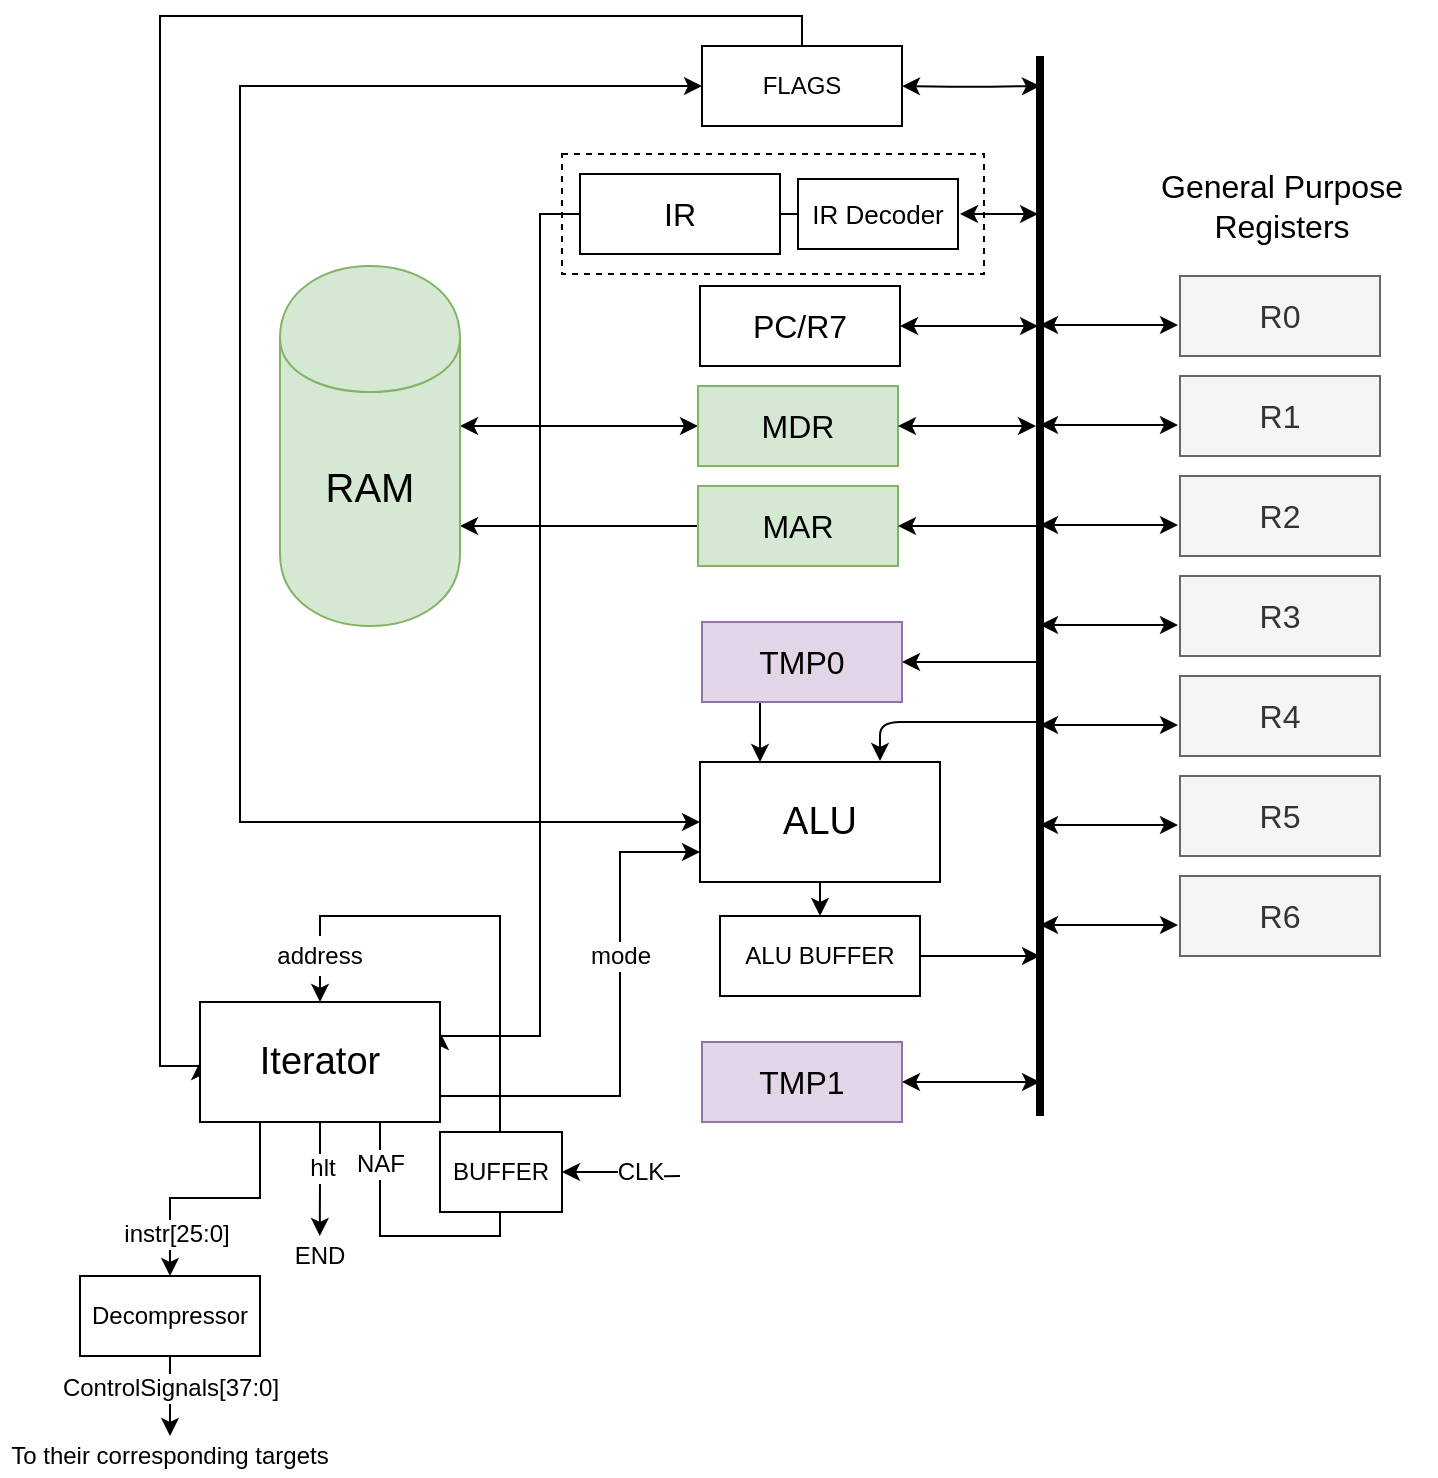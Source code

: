 <mxfile version="12.3.2" type="device" pages="1"><diagram id="rEtOQVhriV5oF6DCWLlc" name="Page-1"><mxGraphModel dx="1958" dy="824" grid="1" gridSize="10" guides="1" tooltips="1" connect="1" arrows="1" fold="1" page="1" pageScale="1" pageWidth="850" pageHeight="1100" math="0" shadow="0"><root><mxCell id="0"/><mxCell id="1" parent="0"/><mxCell id="JqTpd0ktetrkqey_3xNA-10" value="" style="rounded=0;whiteSpace=wrap;html=1;dashed=1;" vertex="1" parent="1"><mxGeometry x="261" y="219" width="211" height="60" as="geometry"/></mxCell><mxCell id="8F-LLzKpFCXrzS5mq5PU-5" style="edgeStyle=orthogonalEdgeStyle;rounded=0;orthogonalLoop=1;jettySize=auto;html=1;exitX=0.5;exitY=1;exitDx=0;exitDy=0;entryX=0.25;entryY=0;entryDx=0;entryDy=0;" parent="1" source="8F-LLzKpFCXrzS5mq5PU-1" target="8F-LLzKpFCXrzS5mq5PU-4" edge="1"><mxGeometry relative="1" as="geometry"/></mxCell><mxCell id="8F-LLzKpFCXrzS5mq5PU-1" value="&lt;font style=&quot;font-size: 16px&quot;&gt;TMP0&lt;/font&gt;" style="rounded=0;whiteSpace=wrap;html=1;fillColor=#e1d5e7;strokeColor=#9673a6;" parent="1" vertex="1"><mxGeometry x="331" y="453" width="100" height="40" as="geometry"/></mxCell><mxCell id="8F-LLzKpFCXrzS5mq5PU-9" style="edgeStyle=orthogonalEdgeStyle;rounded=0;orthogonalLoop=1;jettySize=auto;html=1;exitX=0.5;exitY=1;exitDx=0;exitDy=0;entryX=0.5;entryY=0;entryDx=0;entryDy=0;" parent="1" source="8F-LLzKpFCXrzS5mq5PU-4" target="8F-LLzKpFCXrzS5mq5PU-8" edge="1"><mxGeometry relative="1" as="geometry"/></mxCell><mxCell id="8F-LLzKpFCXrzS5mq5PU-4" value="&lt;font style=&quot;font-size: 19px&quot;&gt;ALU&lt;/font&gt;" style="rounded=0;whiteSpace=wrap;html=1;" parent="1" vertex="1"><mxGeometry x="330" y="523" width="120" height="60" as="geometry"/></mxCell><mxCell id="8F-LLzKpFCXrzS5mq5PU-10" style="edgeStyle=orthogonalEdgeStyle;rounded=0;orthogonalLoop=1;jettySize=auto;html=1;exitX=1;exitY=0.5;exitDx=0;exitDy=0;" parent="1" source="8F-LLzKpFCXrzS5mq5PU-8" edge="1"><mxGeometry relative="1" as="geometry"><mxPoint x="500" y="620" as="targetPoint"/></mxGeometry></mxCell><mxCell id="8F-LLzKpFCXrzS5mq5PU-8" value="&lt;font&gt;&lt;font style=&quot;font-size: 12px&quot;&gt;ALU BUFFER&lt;/font&gt;&lt;br&gt;&lt;/font&gt;" style="rounded=0;whiteSpace=wrap;html=1;" parent="1" vertex="1"><mxGeometry x="340" y="600" width="100" height="40" as="geometry"/></mxCell><mxCell id="8F-LLzKpFCXrzS5mq5PU-13" value="" style="endArrow=none;html=1;strokeWidth=4;rounded=1;" parent="1" edge="1"><mxGeometry width="50" height="50" relative="1" as="geometry"><mxPoint x="500" y="700" as="sourcePoint"/><mxPoint x="500" y="170" as="targetPoint"/></mxGeometry></mxCell><mxCell id="8F-LLzKpFCXrzS5mq5PU-16" value="" style="endArrow=classic;html=1;strokeWidth=1;" parent="1" edge="1"><mxGeometry width="50" height="50" relative="1" as="geometry"><mxPoint x="500" y="503" as="sourcePoint"/><mxPoint x="420" y="522.5" as="targetPoint"/><Array as="points"><mxPoint x="420" y="503"/></Array></mxGeometry></mxCell><mxCell id="8F-LLzKpFCXrzS5mq5PU-17" value="" style="endArrow=classic;html=1;strokeWidth=1;entryX=1;entryY=0.5;entryDx=0;entryDy=0;" parent="1" target="8F-LLzKpFCXrzS5mq5PU-1" edge="1"><mxGeometry width="50" height="50" relative="1" as="geometry"><mxPoint x="500" y="473" as="sourcePoint"/><mxPoint x="550" y="423" as="targetPoint"/></mxGeometry></mxCell><mxCell id="8F-LLzKpFCXrzS5mq5PU-20" value="&lt;font style=&quot;font-size: 16px&quot;&gt;R6&lt;br&gt;&lt;/font&gt;" style="rounded=0;whiteSpace=wrap;html=1;fillColor=#f5f5f5;strokeColor=#666666;fontColor=#333333;" parent="1" vertex="1"><mxGeometry x="570" y="580" width="100" height="40" as="geometry"/></mxCell><mxCell id="8F-LLzKpFCXrzS5mq5PU-21" value="" style="endArrow=classic;startArrow=classic;html=1;" parent="1" edge="1"><mxGeometry width="50" height="50" relative="1" as="geometry"><mxPoint x="500" y="604.5" as="sourcePoint"/><mxPoint x="569" y="604.5" as="targetPoint"/></mxGeometry></mxCell><mxCell id="8F-LLzKpFCXrzS5mq5PU-22" value="&lt;font style=&quot;font-size: 16px&quot;&gt;R5&lt;br&gt;&lt;/font&gt;" style="rounded=0;whiteSpace=wrap;html=1;fillColor=#f5f5f5;strokeColor=#666666;fontColor=#333333;" parent="1" vertex="1"><mxGeometry x="570" y="530" width="100" height="40" as="geometry"/></mxCell><mxCell id="8F-LLzKpFCXrzS5mq5PU-23" value="" style="endArrow=classic;startArrow=classic;html=1;" parent="1" edge="1"><mxGeometry width="50" height="50" relative="1" as="geometry"><mxPoint x="500" y="554.5" as="sourcePoint"/><mxPoint x="569" y="554.5" as="targetPoint"/></mxGeometry></mxCell><mxCell id="8F-LLzKpFCXrzS5mq5PU-24" value="&lt;font style=&quot;font-size: 16px&quot;&gt;R4&lt;br&gt;&lt;/font&gt;" style="rounded=0;whiteSpace=wrap;html=1;fillColor=#f5f5f5;strokeColor=#666666;fontColor=#333333;" parent="1" vertex="1"><mxGeometry x="570" y="480" width="100" height="40" as="geometry"/></mxCell><mxCell id="8F-LLzKpFCXrzS5mq5PU-25" value="" style="endArrow=classic;startArrow=classic;html=1;" parent="1" edge="1"><mxGeometry width="50" height="50" relative="1" as="geometry"><mxPoint x="500" y="504.5" as="sourcePoint"/><mxPoint x="569" y="504.5" as="targetPoint"/></mxGeometry></mxCell><mxCell id="8F-LLzKpFCXrzS5mq5PU-26" value="&lt;font style=&quot;font-size: 16px&quot;&gt;R3&lt;br&gt;&lt;/font&gt;" style="rounded=0;whiteSpace=wrap;html=1;fillColor=#f5f5f5;strokeColor=#666666;fontColor=#333333;" parent="1" vertex="1"><mxGeometry x="570" y="430" width="100" height="40" as="geometry"/></mxCell><mxCell id="8F-LLzKpFCXrzS5mq5PU-27" value="" style="endArrow=classic;startArrow=classic;html=1;" parent="1" edge="1"><mxGeometry width="50" height="50" relative="1" as="geometry"><mxPoint x="500" y="454.5" as="sourcePoint"/><mxPoint x="569" y="454.5" as="targetPoint"/></mxGeometry></mxCell><mxCell id="8F-LLzKpFCXrzS5mq5PU-28" value="&lt;font style=&quot;font-size: 16px&quot;&gt;R2&lt;br&gt;&lt;/font&gt;" style="rounded=0;whiteSpace=wrap;html=1;fillColor=#f5f5f5;strokeColor=#666666;fontColor=#333333;" parent="1" vertex="1"><mxGeometry x="570" y="380" width="100" height="40" as="geometry"/></mxCell><mxCell id="8F-LLzKpFCXrzS5mq5PU-29" value="" style="endArrow=classic;startArrow=classic;html=1;" parent="1" edge="1"><mxGeometry width="50" height="50" relative="1" as="geometry"><mxPoint x="500" y="404.5" as="sourcePoint"/><mxPoint x="569" y="404.5" as="targetPoint"/></mxGeometry></mxCell><mxCell id="8F-LLzKpFCXrzS5mq5PU-30" value="&lt;font style=&quot;font-size: 16px&quot;&gt;R1&lt;br&gt;&lt;/font&gt;" style="rounded=0;whiteSpace=wrap;html=1;fillColor=#f5f5f5;strokeColor=#666666;fontColor=#333333;" parent="1" vertex="1"><mxGeometry x="570" y="330" width="100" height="40" as="geometry"/></mxCell><mxCell id="8F-LLzKpFCXrzS5mq5PU-31" value="" style="endArrow=classic;startArrow=classic;html=1;" parent="1" edge="1"><mxGeometry width="50" height="50" relative="1" as="geometry"><mxPoint x="500" y="354.5" as="sourcePoint"/><mxPoint x="569" y="354.5" as="targetPoint"/></mxGeometry></mxCell><mxCell id="8F-LLzKpFCXrzS5mq5PU-32" value="&lt;font style=&quot;font-size: 16px&quot;&gt;R0&lt;br&gt;&lt;/font&gt;" style="rounded=0;whiteSpace=wrap;html=1;fillColor=#f5f5f5;strokeColor=#666666;fontColor=#333333;" parent="1" vertex="1"><mxGeometry x="570" y="280" width="100" height="40" as="geometry"/></mxCell><mxCell id="8F-LLzKpFCXrzS5mq5PU-33" value="" style="endArrow=classic;startArrow=classic;html=1;" parent="1" edge="1"><mxGeometry width="50" height="50" relative="1" as="geometry"><mxPoint x="500" y="304.5" as="sourcePoint"/><mxPoint x="569" y="304.5" as="targetPoint"/></mxGeometry></mxCell><mxCell id="8F-LLzKpFCXrzS5mq5PU-34" value="&lt;font style=&quot;font-size: 16px&quot;&gt;PC/R7&lt;br&gt;&lt;/font&gt;" style="rounded=0;whiteSpace=wrap;html=1;" parent="1" vertex="1"><mxGeometry x="330" y="285" width="100" height="40" as="geometry"/></mxCell><mxCell id="8F-LLzKpFCXrzS5mq5PU-35" value="" style="endArrow=classic;startArrow=classic;html=1;" parent="1" edge="1"><mxGeometry width="50" height="50" relative="1" as="geometry"><mxPoint x="430.0" y="305" as="sourcePoint"/><mxPoint x="499" y="305" as="targetPoint"/></mxGeometry></mxCell><mxCell id="ZQMTjfCkhtaEV4nV-abT-2" style="edgeStyle=orthogonalEdgeStyle;rounded=0;orthogonalLoop=1;jettySize=auto;html=1;exitX=0;exitY=0.5;exitDx=0;exitDy=0;startArrow=classic;startFill=1;" parent="1" source="8F-LLzKpFCXrzS5mq5PU-36" edge="1"><mxGeometry relative="1" as="geometry"><mxPoint x="210" y="355" as="targetPoint"/></mxGeometry></mxCell><mxCell id="8F-LLzKpFCXrzS5mq5PU-36" value="&lt;font style=&quot;font-size: 16px&quot;&gt;MDR&lt;br&gt;&lt;/font&gt;" style="rounded=0;whiteSpace=wrap;html=1;fillColor=#d5e8d4;strokeColor=#82b366;" parent="1" vertex="1"><mxGeometry x="329" y="335" width="100" height="40" as="geometry"/></mxCell><mxCell id="8F-LLzKpFCXrzS5mq5PU-37" value="" style="endArrow=classic;startArrow=classic;html=1;endFill=1;" parent="1" edge="1"><mxGeometry width="50" height="50" relative="1" as="geometry"><mxPoint x="429.0" y="355" as="sourcePoint"/><mxPoint x="498" y="355" as="targetPoint"/></mxGeometry></mxCell><mxCell id="ZQMTjfCkhtaEV4nV-abT-3" style="edgeStyle=orthogonalEdgeStyle;rounded=0;orthogonalLoop=1;jettySize=auto;html=1;exitX=0;exitY=0.5;exitDx=0;exitDy=0;startArrow=none;startFill=0;entryX=1;entryY=0.722;entryDx=0;entryDy=0;entryPerimeter=0;endArrow=classic;endFill=1;" parent="1" source="8F-LLzKpFCXrzS5mq5PU-38" target="8F-LLzKpFCXrzS5mq5PU-53" edge="1"><mxGeometry relative="1" as="geometry"><mxPoint x="220" y="405" as="targetPoint"/></mxGeometry></mxCell><mxCell id="8F-LLzKpFCXrzS5mq5PU-38" value="&lt;font style=&quot;font-size: 16px&quot;&gt;MAR&lt;br&gt;&lt;/font&gt;" style="rounded=0;whiteSpace=wrap;html=1;fillColor=#d5e8d4;strokeColor=#82b366;" parent="1" vertex="1"><mxGeometry x="329" y="385" width="100" height="40" as="geometry"/></mxCell><mxCell id="8F-LLzKpFCXrzS5mq5PU-39" value="" style="endArrow=none;startArrow=classic;html=1;endFill=0;" parent="1" edge="1"><mxGeometry width="50" height="50" relative="1" as="geometry"><mxPoint x="429.0" y="405" as="sourcePoint"/><mxPoint x="498" y="405" as="targetPoint"/></mxGeometry></mxCell><mxCell id="fu1l0J8blERnomOIHEV_-3" style="edgeStyle=orthogonalEdgeStyle;rounded=0;orthogonalLoop=1;jettySize=auto;html=1;entryX=1;entryY=0.25;entryDx=0;entryDy=0;" parent="1" source="8F-LLzKpFCXrzS5mq5PU-41" target="fu1l0J8blERnomOIHEV_-2" edge="1"><mxGeometry relative="1" as="geometry"><mxPoint x="290" y="673" as="targetPoint"/><Array as="points"><mxPoint x="250" y="249"/><mxPoint x="250" y="660"/><mxPoint x="200" y="660"/></Array></mxGeometry></mxCell><mxCell id="8F-LLzKpFCXrzS5mq5PU-41" value="&lt;font style=&quot;font-size: 16px&quot;&gt;IR&lt;br&gt;&lt;/font&gt;" style="rounded=0;whiteSpace=wrap;html=1;" parent="1" vertex="1"><mxGeometry x="270" y="229" width="100" height="40" as="geometry"/></mxCell><mxCell id="8F-LLzKpFCXrzS5mq5PU-42" value="" style="endArrow=classic;startArrow=classic;html=1;endFill=1;" parent="1" edge="1"><mxGeometry width="50" height="50" relative="1" as="geometry"><mxPoint x="460" y="249" as="sourcePoint"/><mxPoint x="499" y="249" as="targetPoint"/></mxGeometry></mxCell><mxCell id="8F-LLzKpFCXrzS5mq5PU-60" style="edgeStyle=orthogonalEdgeStyle;rounded=1;orthogonalLoop=1;jettySize=auto;html=1;entryX=1;entryY=0.5;entryDx=0;entryDy=0;startArrow=classic;startFill=1;endArrow=classic;endFill=1;strokeColor=#000000;strokeWidth=1;" parent="1" target="8F-LLzKpFCXrzS5mq5PU-59" edge="1"><mxGeometry relative="1" as="geometry"><mxPoint x="500" y="185" as="sourcePoint"/></mxGeometry></mxCell><mxCell id="8F-LLzKpFCXrzS5mq5PU-48" value="&lt;font style=&quot;font-size: 16px&quot;&gt;General Purpose Registers&lt;/font&gt;" style="text;html=1;align=center;verticalAlign=middle;whiteSpace=wrap;rounded=0;shadow=0;glass=0;comic=0;rotation=0;" parent="1" vertex="1"><mxGeometry x="544" y="220" width="154" height="50" as="geometry"/></mxCell><mxCell id="8F-LLzKpFCXrzS5mq5PU-51" value="&lt;font style=&quot;font-size: 16px&quot;&gt;TMP1&lt;br&gt;&lt;/font&gt;" style="rounded=0;whiteSpace=wrap;html=1;fillColor=#e1d5e7;strokeColor=#9673a6;" parent="1" vertex="1"><mxGeometry x="331" y="663" width="100" height="40" as="geometry"/></mxCell><mxCell id="8F-LLzKpFCXrzS5mq5PU-52" value="" style="endArrow=classic;startArrow=classic;html=1;" parent="1" edge="1"><mxGeometry width="50" height="50" relative="1" as="geometry"><mxPoint x="431.0" y="683" as="sourcePoint"/><mxPoint x="500" y="683" as="targetPoint"/></mxGeometry></mxCell><mxCell id="8F-LLzKpFCXrzS5mq5PU-53" value="&lt;font style=&quot;font-size: 20px&quot;&gt;RAM&lt;/font&gt;" style="shape=cylinder;whiteSpace=wrap;html=1;boundedLbl=1;backgroundOutline=1;rounded=0;shadow=0;glass=0;comic=0;strokeColor=#82b366;fillColor=#d5e8d4;" parent="1" vertex="1"><mxGeometry x="120" y="275" width="90" height="180" as="geometry"/></mxCell><mxCell id="ZQMTjfCkhtaEV4nV-abT-1" style="edgeStyle=orthogonalEdgeStyle;rounded=0;orthogonalLoop=1;jettySize=auto;html=1;entryX=0;entryY=0.5;entryDx=0;entryDy=0;startArrow=classic;startFill=1;" parent="1" source="8F-LLzKpFCXrzS5mq5PU-59" target="8F-LLzKpFCXrzS5mq5PU-4" edge="1"><mxGeometry relative="1" as="geometry"><mxPoint x="60" y="540" as="targetPoint"/><Array as="points"><mxPoint x="100" y="185"/><mxPoint x="100" y="553"/></Array></mxGeometry></mxCell><mxCell id="fu1l0J8blERnomOIHEV_-5" style="edgeStyle=orthogonalEdgeStyle;rounded=0;orthogonalLoop=1;jettySize=auto;html=1;entryX=0;entryY=0.5;entryDx=0;entryDy=0;" parent="1" source="8F-LLzKpFCXrzS5mq5PU-59" target="fu1l0J8blERnomOIHEV_-2" edge="1"><mxGeometry relative="1" as="geometry"><mxPoint x="60" y="570" as="targetPoint"/><Array as="points"><mxPoint x="381" y="150"/><mxPoint x="60" y="150"/><mxPoint x="60" y="675"/></Array></mxGeometry></mxCell><mxCell id="8F-LLzKpFCXrzS5mq5PU-59" value="FLAGS" style="rounded=0;whiteSpace=wrap;html=1;" parent="1" vertex="1"><mxGeometry x="331" y="165" width="100" height="40" as="geometry"/></mxCell><mxCell id="fu1l0J8blERnomOIHEV_-6" style="edgeStyle=orthogonalEdgeStyle;rounded=0;orthogonalLoop=1;jettySize=auto;html=1;exitX=0.75;exitY=1;exitDx=0;exitDy=0;entryX=0.5;entryY=0;entryDx=0;entryDy=0;" parent="1" source="fu1l0J8blERnomOIHEV_-2" target="fu1l0J8blERnomOIHEV_-2" edge="1"><mxGeometry relative="1" as="geometry"><mxPoint x="230" y="600" as="targetPoint"/><Array as="points"><mxPoint x="170" y="760"/><mxPoint x="230" y="760"/><mxPoint x="230" y="600"/><mxPoint x="140" y="600"/></Array></mxGeometry></mxCell><mxCell id="fu1l0J8blERnomOIHEV_-7" value="NAF" style="text;html=1;align=center;verticalAlign=middle;resizable=0;points=[];;labelBackgroundColor=#ffffff;" parent="fu1l0J8blERnomOIHEV_-6" vertex="1" connectable="0"><mxGeometry x="0.003" y="8" relative="1" as="geometry"><mxPoint x="-52" y="52" as="offset"/></mxGeometry></mxCell><mxCell id="fu1l0J8blERnomOIHEV_-8" style="edgeStyle=orthogonalEdgeStyle;rounded=0;orthogonalLoop=1;jettySize=auto;html=1;exitX=0.5;exitY=1;exitDx=0;exitDy=0;" parent="1" source="fu1l0J8blERnomOIHEV_-2" target="fu1l0J8blERnomOIHEV_-20" edge="1"><mxGeometry relative="1" as="geometry"><mxPoint x="139.944" y="760" as="targetPoint"/></mxGeometry></mxCell><mxCell id="fu1l0J8blERnomOIHEV_-9" value="hlt" style="text;html=1;align=center;verticalAlign=middle;resizable=0;points=[];;labelBackgroundColor=#ffffff;" parent="fu1l0J8blERnomOIHEV_-8" vertex="1" connectable="0"><mxGeometry x="-0.211" y="1" relative="1" as="geometry"><mxPoint as="offset"/></mxGeometry></mxCell><mxCell id="fu1l0J8blERnomOIHEV_-10" style="edgeStyle=orthogonalEdgeStyle;rounded=0;orthogonalLoop=1;jettySize=auto;html=1;exitX=0.25;exitY=1;exitDx=0;exitDy=0;entryX=0.5;entryY=0;entryDx=0;entryDy=0;" parent="1" source="fu1l0J8blERnomOIHEV_-2" target="fu1l0J8blERnomOIHEV_-14" edge="1"><mxGeometry relative="1" as="geometry"><mxPoint x="109.944" y="760" as="targetPoint"/><Array as="points"><mxPoint x="110" y="741"/><mxPoint x="65" y="741"/></Array></mxGeometry></mxCell><mxCell id="fu1l0J8blERnomOIHEV_-11" value="instr[25:0]" style="text;html=1;align=center;verticalAlign=middle;resizable=0;points=[];;labelBackgroundColor=#ffffff;" parent="fu1l0J8blERnomOIHEV_-10" vertex="1" connectable="0"><mxGeometry x="-0.25" y="-1" relative="1" as="geometry"><mxPoint x="-34.5" y="19" as="offset"/></mxGeometry></mxCell><mxCell id="-aCmA9Kr6-iX4Psf3RO1-1" style="edgeStyle=orthogonalEdgeStyle;rounded=0;orthogonalLoop=1;jettySize=auto;html=1;exitX=1;exitY=0.75;exitDx=0;exitDy=0;entryX=0;entryY=0.75;entryDx=0;entryDy=0;" parent="1" source="fu1l0J8blERnomOIHEV_-2" target="8F-LLzKpFCXrzS5mq5PU-4" edge="1"><mxGeometry relative="1" as="geometry"><Array as="points"><mxPoint x="290" y="690"/><mxPoint x="290" y="568"/></Array><mxPoint x="300" y="570" as="targetPoint"/></mxGeometry></mxCell><mxCell id="-aCmA9Kr6-iX4Psf3RO1-2" value="mode" style="text;html=1;align=center;verticalAlign=middle;resizable=0;points=[];;labelBackgroundColor=#ffffff;" parent="-aCmA9Kr6-iX4Psf3RO1-1" vertex="1" connectable="0"><mxGeometry x="0.51" y="2" relative="1" as="geometry"><mxPoint x="2" y="30" as="offset"/></mxGeometry></mxCell><mxCell id="fu1l0J8blERnomOIHEV_-2" value="&lt;font style=&quot;font-size: 19px&quot;&gt;Iterator&lt;/font&gt;" style="rounded=0;whiteSpace=wrap;html=1;" parent="1" vertex="1"><mxGeometry x="80" y="643" width="120" height="60" as="geometry"/></mxCell><mxCell id="fu1l0J8blERnomOIHEV_-12" value="address" style="text;html=1;strokeColor=none;fillColor=#ffffff;align=center;verticalAlign=middle;whiteSpace=wrap;rounded=0;" parent="1" vertex="1"><mxGeometry x="120" y="610" width="40" height="20" as="geometry"/></mxCell><mxCell id="fu1l0J8blERnomOIHEV_-15" style="edgeStyle=orthogonalEdgeStyle;rounded=0;orthogonalLoop=1;jettySize=auto;html=1;endSize=6;entryX=0.5;entryY=0;entryDx=0;entryDy=0;" parent="1" source="fu1l0J8blERnomOIHEV_-14" target="fu1l0J8blERnomOIHEV_-17" edge="1"><mxGeometry relative="1" as="geometry"><mxPoint x="65" y="870" as="targetPoint"/></mxGeometry></mxCell><mxCell id="fu1l0J8blERnomOIHEV_-16" value="ControlSignals[37:0]" style="text;html=1;align=center;verticalAlign=middle;resizable=0;points=[];;labelBackgroundColor=#ffffff;" parent="fu1l0J8blERnomOIHEV_-15" vertex="1" connectable="0"><mxGeometry x="-0.24" y="-1" relative="1" as="geometry"><mxPoint x="1" y="1" as="offset"/></mxGeometry></mxCell><mxCell id="fu1l0J8blERnomOIHEV_-14" value="Decompressor" style="rounded=0;whiteSpace=wrap;html=1;glass=0;fillColor=#ffffff;" parent="1" vertex="1"><mxGeometry x="20" y="780" width="90" height="40" as="geometry"/></mxCell><mxCell id="fu1l0J8blERnomOIHEV_-17" value="To their corresponding targets" style="text;html=1;strokeColor=none;fillColor=none;align=center;verticalAlign=middle;whiteSpace=wrap;rounded=0;glass=0;" parent="1" vertex="1"><mxGeometry x="-20" y="860" width="170" height="20" as="geometry"/></mxCell><mxCell id="fu1l0J8blERnomOIHEV_-20" value="END" style="text;html=1;strokeColor=none;fillColor=none;align=center;verticalAlign=middle;whiteSpace=wrap;rounded=0;" parent="1" vertex="1"><mxGeometry x="119.944" y="760" width="40" height="20" as="geometry"/></mxCell><mxCell id="JqTpd0ktetrkqey_3xNA-4" style="edgeStyle=orthogonalEdgeStyle;rounded=0;orthogonalLoop=1;jettySize=auto;html=1;startArrow=classic;startFill=1;endArrow=none;endFill=0;" edge="1" parent="1" source="JqTpd0ktetrkqey_3xNA-1"><mxGeometry relative="1" as="geometry"><mxPoint x="320" y="730" as="targetPoint"/></mxGeometry></mxCell><mxCell id="JqTpd0ktetrkqey_3xNA-5" value="CLK" style="text;html=1;align=center;verticalAlign=middle;resizable=0;points=[];;labelBackgroundColor=#ffffff;" vertex="1" connectable="0" parent="JqTpd0ktetrkqey_3xNA-4"><mxGeometry x="0.659" relative="1" as="geometry"><mxPoint x="-10" y="-2" as="offset"/></mxGeometry></mxCell><mxCell id="JqTpd0ktetrkqey_3xNA-1" value="&lt;font&gt;&lt;font style=&quot;font-size: 12px&quot;&gt;BUFFER&lt;/font&gt;&lt;br&gt;&lt;/font&gt;" style="rounded=0;whiteSpace=wrap;html=1;" vertex="1" parent="1"><mxGeometry x="200" y="708" width="61" height="40" as="geometry"/></mxCell><mxCell id="JqTpd0ktetrkqey_3xNA-7" style="edgeStyle=orthogonalEdgeStyle;rounded=0;orthogonalLoop=1;jettySize=auto;html=1;exitX=0;exitY=0.5;exitDx=0;exitDy=0;entryX=1;entryY=0.5;entryDx=0;entryDy=0;startArrow=none;startFill=0;endArrow=none;endFill=0;" edge="1" parent="1" source="JqTpd0ktetrkqey_3xNA-6" target="8F-LLzKpFCXrzS5mq5PU-41"><mxGeometry relative="1" as="geometry"/></mxCell><mxCell id="JqTpd0ktetrkqey_3xNA-6" value="&lt;font&gt;&lt;font style=&quot;font-size: 13px&quot;&gt;IR Decoder&lt;/font&gt;&lt;br&gt;&lt;/font&gt;" style="rounded=0;whiteSpace=wrap;html=1;perimeterSpacing=0;" vertex="1" parent="1"><mxGeometry x="379" y="231.5" width="80" height="35" as="geometry"/></mxCell></root></mxGraphModel></diagram></mxfile>
